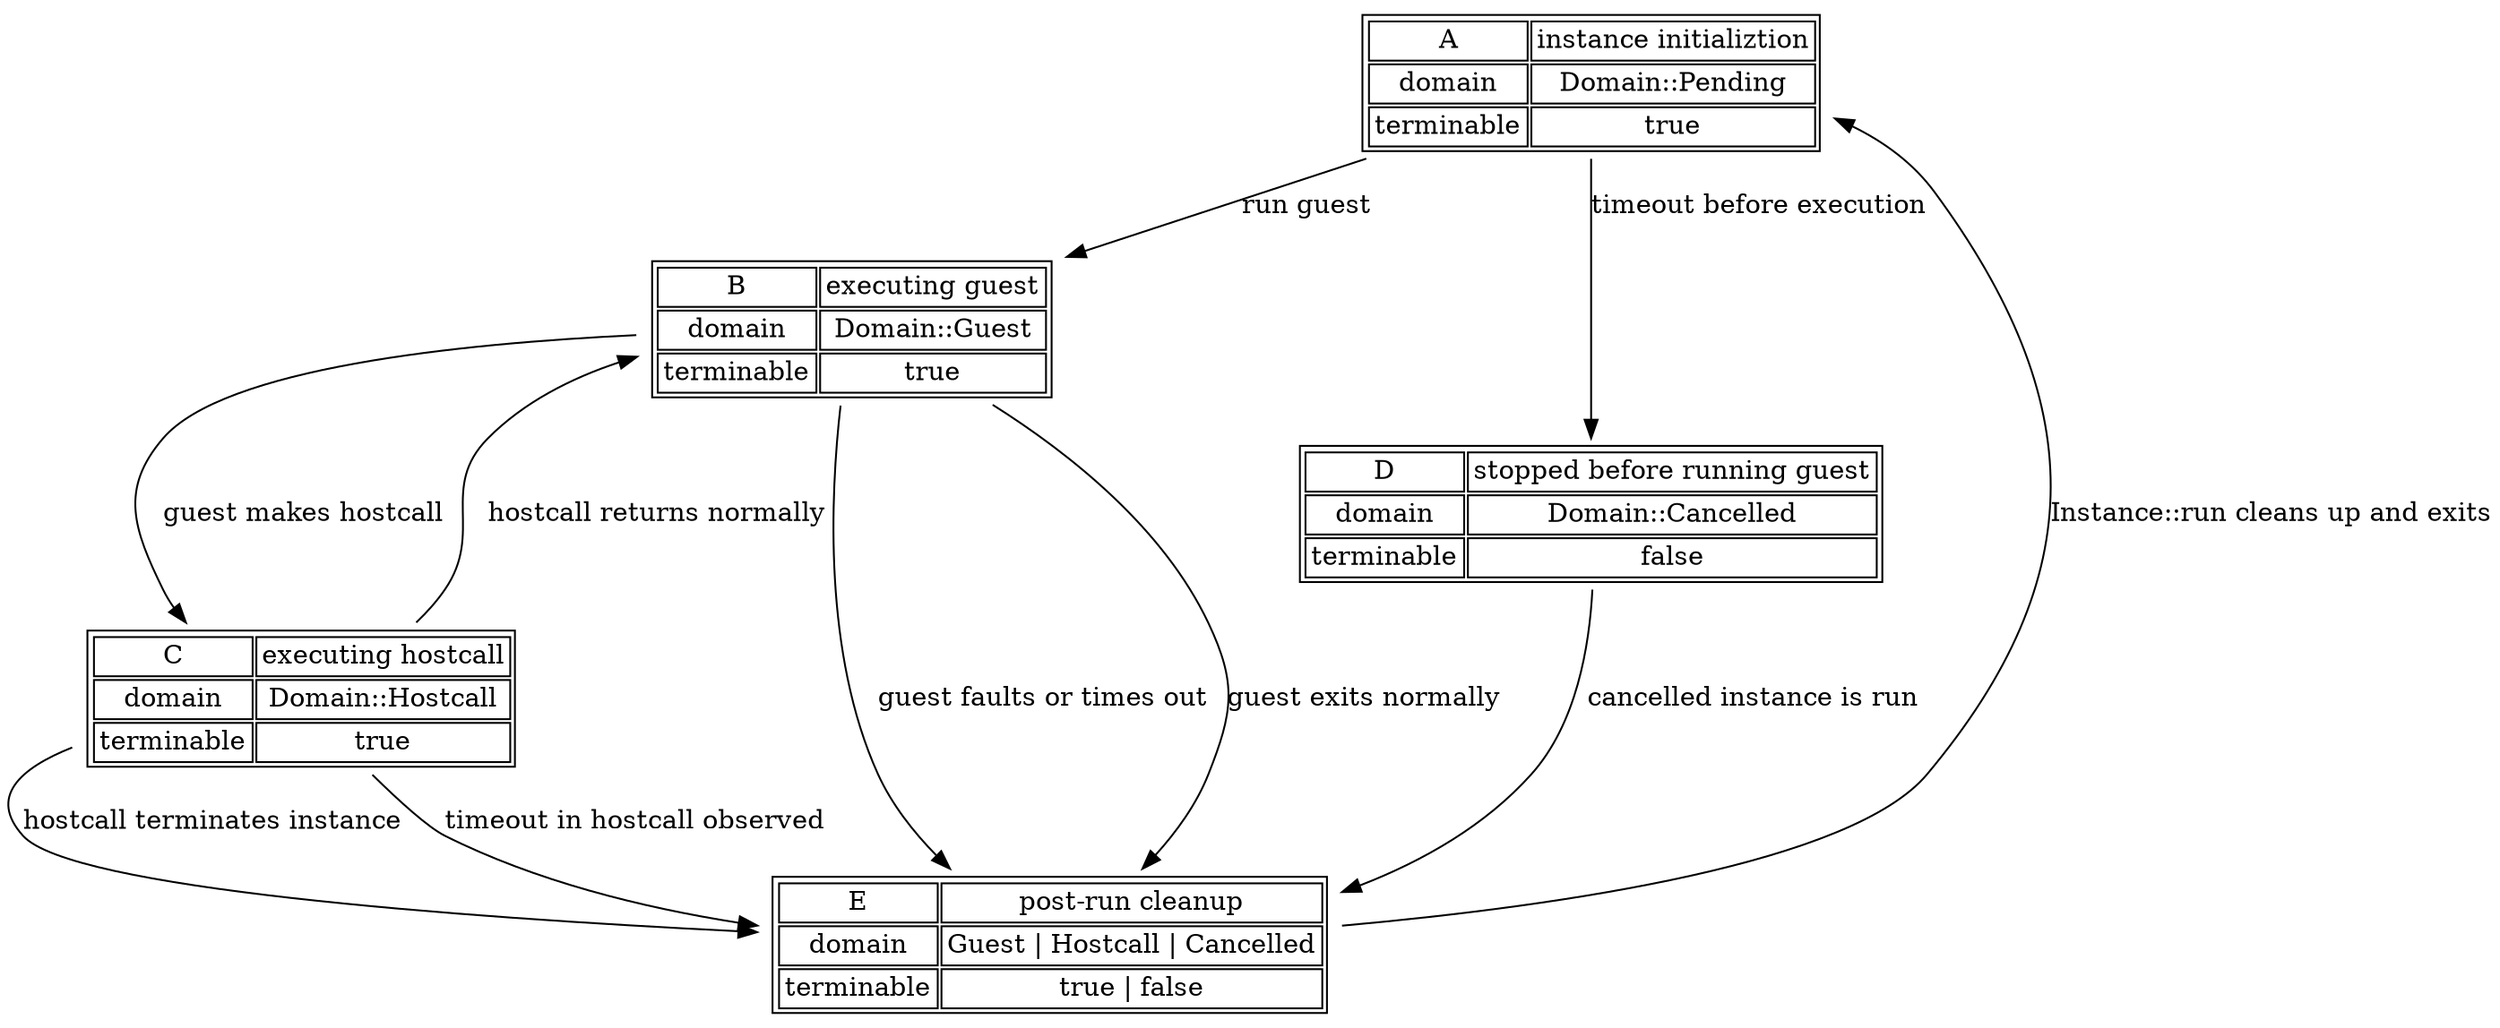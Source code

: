 digraph G {
  init [shape=plaintext, label=<
    <table cellborder='1'>
      <tr><td>A</td><td>instance initializtion</td></tr>
      <tr><td>domain</td><td>Domain::Pending</td></tr>
      <tr><td>terminable</td><td>true</td></tr>
    </table>
  >];
  guest [shape=plaintext, label=<
    <table cellborder='1'>
      <tr><td>B</td><td>executing guest</td></tr>
      <tr><td>domain</td><td>Domain::Guest</td></tr>
      <tr><td>terminable</td><td>true</td></tr>
    </table>
  >];
  hostcall [shape=plaintext, label=<
    <table cellborder='1'>
      <tr><td>C</td><td>executing hostcall</td></tr>
      <tr><td>domain</td><td>Domain::Hostcall</td></tr>
      <tr><td>terminable</td><td>true</td></tr>
    </table>
  >];
  cancelled [shape=plaintext, label=<
    <table cellborder='1'>
      <tr><td>D</td><td>stopped before running guest</td></tr>
      <tr><td>domain</td><td>Domain::Cancelled</td></tr>
      <tr><td>terminable</td><td>false</td></tr>
    </table>
  >];
  terminated [shape=plaintext, label=<
    <table cellborder='1'>
      <tr><td>E</td><td>post-run cleanup</td></tr>
      <tr><td>domain</td><td>Guest | Hostcall | Cancelled</td></tr>
      <tr><td>terminable</td><td>true | false</td></tr>
    </table>
  >];

  init -> guest [label="run guest"];
  init -> cancelled [label="timeout before execution"];
  guest -> hostcall [label="guest makes hostcall"];
  guest -> terminated [label="guest faults or times out"];
  guest -> terminated [label="guest exits normally"];
  hostcall -> terminated [label="hostcall terminates instance"];
  hostcall -> terminated [label="timeout in hostcall observed"];
  hostcall -> guest [label="hostcall returns normally"];
  cancelled -> terminated [label="cancelled instance is run"];
  terminated -> init [label="Instance::run cleans up and exits"];
}
